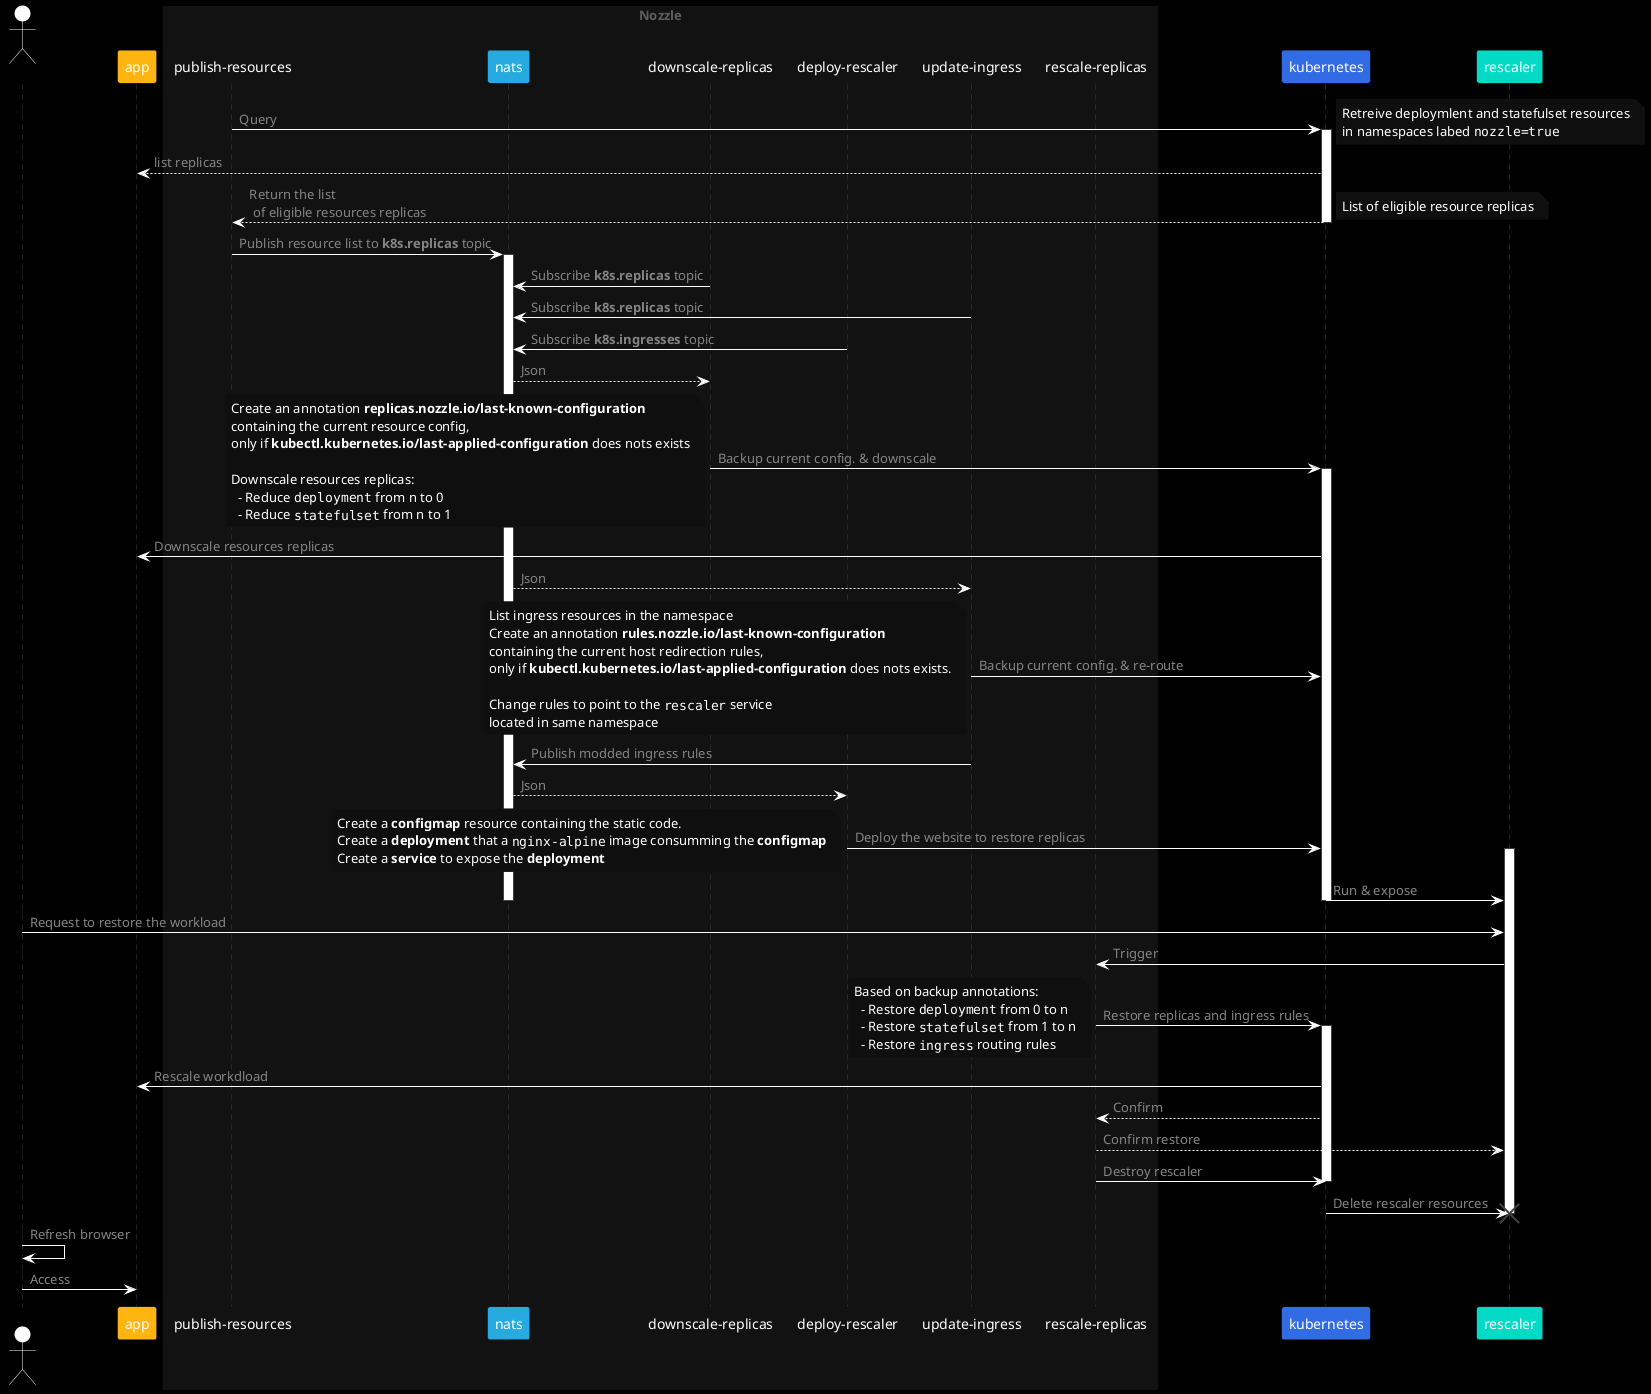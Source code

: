 @startuml

skinparam backgroundColor #000000

skinparam shadowing false  
skinparam NoteBackgroundColor #0F0F0F
skinparam NoteBorderColor #121212
skinparam NoteFontColor #FFFFFF
  
skinparam sequence {  
  ArrowColor #FFFFFF
  ArrowFontColor #848484
  
  ActorBorderColor #FFFFFF
  ActorBackgroundColor #FFFFFF

  LifeLineBorderColor #424242

  BoxBorderColor #121212
  BoxPadding 12px 20px
  BoxFontColor #5E5E5E
  BoxFontSize 30

  ParticipantBorderColor #121212
  ParticipantBackgroundColor #121212
  ParticipantFontName Arial
  ParticipantFontColor #FFFFFF

}

actor "user"
participant "app" #FFB40F
box "Nozzle" #121212
  participant "publish-resources"
  participant "nats" #27AAE0
  participant "downscale-replicas"
  participant "deploy-rescaler"
  participant "update-ingress"
  participant "rescale-replicas"
end box
participant "kubernetes" #326CE5
participant "rescaler" #03DAC6

"publish-resources" -> "kubernetes": Query
activate "kubernetes"
note right
  Retreive deploymlent and statefulset resources
  in namespaces labed ""nozzle=true""
end note

"kubernetes" --> "app": list replicas

"kubernetes" --> "publish-resources": Return the list\n of eligible resources replicas
deactivate "kubernetes"
note right
   List of eligible resource replicas
end note

"publish-resources" -> "nats": Publish resource list to **k8s.replicas** topic
activate "nats"

"downscale-replicas" -> "nats": Subscribe **k8s.replicas** topic
"update-ingress" -> "nats": Subscribe **k8s.replicas** topic
"deploy-rescaler" -> "nats": Subscribe **k8s.ingresses** topic

"nats" --> "downscale-replicas": Json
"downscale-replicas" -> "kubernetes": Backup current config. & downscale
activate "kubernetes"
note left
  Create an annotation **replicas.nozzle.io/last-known-configuration**
  containing the current resource config,
  only if **kubectl.kubernetes.io/last-applied-configuration** does nots exists
  
  Downscale resources replicas: 
    - Reduce ""deployment"" from n to 0
    - Reduce ""statefulset"" from n to 1
end note
"kubernetes" -> "app": Downscale resources replicas


"nats" --> "update-ingress": Json
"update-ingress" -> "kubernetes": Backup current config. & re-route
note left
  List ingress resources in the namespace
  Create an annotation **rules.nozzle.io/last-known-configuration**
  containing the current host redirection rules,
  only if **kubectl.kubernetes.io/last-applied-configuration** does nots exists.

  Change rules to point to the ""rescaler"" service
  located in same namespace
end note
"update-ingress" -> "nats": Publish modded ingress rules

"nats" --> "deploy-rescaler": Json
"deploy-rescaler" -> "kubernetes": Deploy the website to restore replicas
activate "rescaler"
note left
  Create a **configmap** resource containing the static code.
  Create a **deployment** that a ""nginx-alpine"" image consumming the **configmap**
  Create a **service** to expose the **deployment**
end note
"kubernetes" -> "rescaler": Run & expose
deactivate "nats"
deactivate "kubernetes"

"user" -> "rescaler": Request to restore the workload

"rescaler" -> "rescale-replicas": Trigger
"rescale-replicas" -> "kubernetes": Restore replicas and ingress rules
activate "kubernetes"
note left
  Based on backup annotations:
    - Restore ""deployment"" from 0 to n
    - Restore ""statefulset"" from 1 to n
    - Restore ""ingress"" routing rules
end note
"kubernetes" -> "app": Rescale workdload
"kubernetes" --> "rescale-replicas": Confirm
"rescale-replicas" --> "rescaler": Confirm restore
"rescale-replicas" -> "kubernetes": Destroy rescaler
deactivate "kubernetes"
"kubernetes" -> "rescaler": Delete rescaler resources
destroy rescaler

"user" -> "user": Refresh browser
"user" -> "app": Access
@enduml